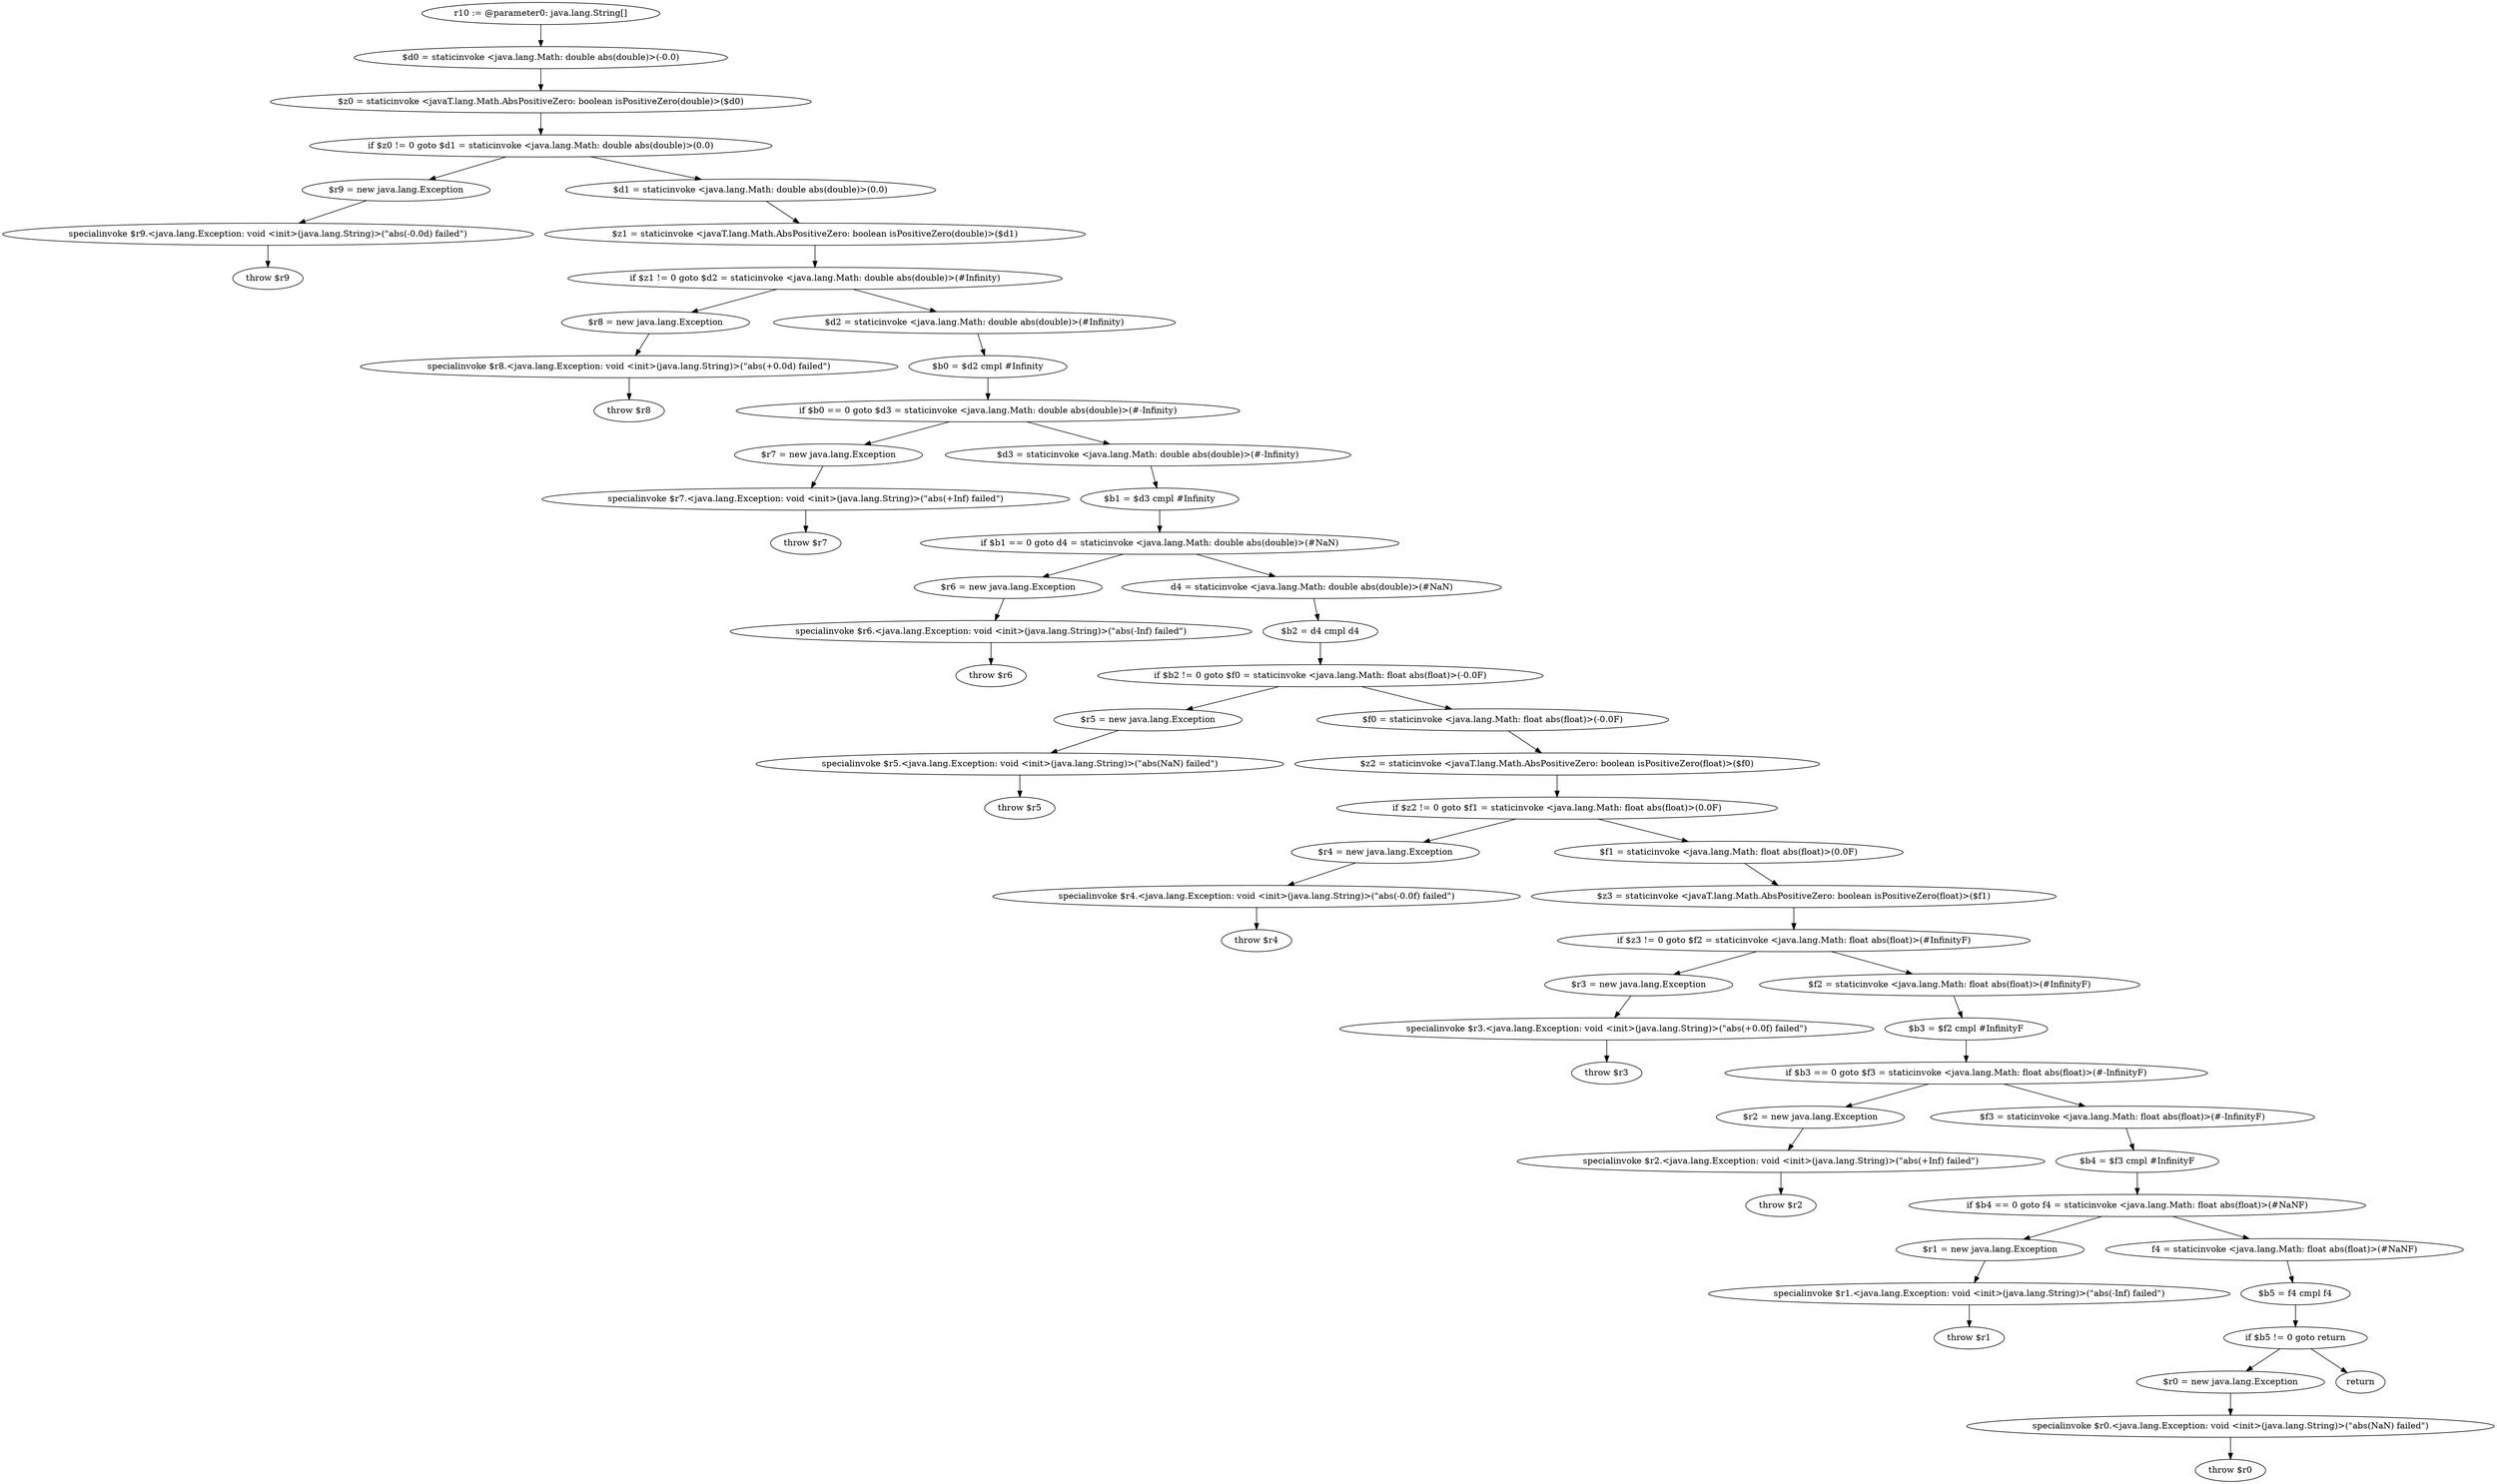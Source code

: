 digraph "unitGraph" {
    "r10 := @parameter0: java.lang.String[]"
    "$d0 = staticinvoke <java.lang.Math: double abs(double)>(-0.0)"
    "$z0 = staticinvoke <javaT.lang.Math.AbsPositiveZero: boolean isPositiveZero(double)>($d0)"
    "if $z0 != 0 goto $d1 = staticinvoke <java.lang.Math: double abs(double)>(0.0)"
    "$r9 = new java.lang.Exception"
    "specialinvoke $r9.<java.lang.Exception: void <init>(java.lang.String)>(\"abs(-0.0d) failed\")"
    "throw $r9"
    "$d1 = staticinvoke <java.lang.Math: double abs(double)>(0.0)"
    "$z1 = staticinvoke <javaT.lang.Math.AbsPositiveZero: boolean isPositiveZero(double)>($d1)"
    "if $z1 != 0 goto $d2 = staticinvoke <java.lang.Math: double abs(double)>(#Infinity)"
    "$r8 = new java.lang.Exception"
    "specialinvoke $r8.<java.lang.Exception: void <init>(java.lang.String)>(\"abs(+0.0d) failed\")"
    "throw $r8"
    "$d2 = staticinvoke <java.lang.Math: double abs(double)>(#Infinity)"
    "$b0 = $d2 cmpl #Infinity"
    "if $b0 == 0 goto $d3 = staticinvoke <java.lang.Math: double abs(double)>(#-Infinity)"
    "$r7 = new java.lang.Exception"
    "specialinvoke $r7.<java.lang.Exception: void <init>(java.lang.String)>(\"abs(+Inf) failed\")"
    "throw $r7"
    "$d3 = staticinvoke <java.lang.Math: double abs(double)>(#-Infinity)"
    "$b1 = $d3 cmpl #Infinity"
    "if $b1 == 0 goto d4 = staticinvoke <java.lang.Math: double abs(double)>(#NaN)"
    "$r6 = new java.lang.Exception"
    "specialinvoke $r6.<java.lang.Exception: void <init>(java.lang.String)>(\"abs(-Inf) failed\")"
    "throw $r6"
    "d4 = staticinvoke <java.lang.Math: double abs(double)>(#NaN)"
    "$b2 = d4 cmpl d4"
    "if $b2 != 0 goto $f0 = staticinvoke <java.lang.Math: float abs(float)>(-0.0F)"
    "$r5 = new java.lang.Exception"
    "specialinvoke $r5.<java.lang.Exception: void <init>(java.lang.String)>(\"abs(NaN) failed\")"
    "throw $r5"
    "$f0 = staticinvoke <java.lang.Math: float abs(float)>(-0.0F)"
    "$z2 = staticinvoke <javaT.lang.Math.AbsPositiveZero: boolean isPositiveZero(float)>($f0)"
    "if $z2 != 0 goto $f1 = staticinvoke <java.lang.Math: float abs(float)>(0.0F)"
    "$r4 = new java.lang.Exception"
    "specialinvoke $r4.<java.lang.Exception: void <init>(java.lang.String)>(\"abs(-0.0f) failed\")"
    "throw $r4"
    "$f1 = staticinvoke <java.lang.Math: float abs(float)>(0.0F)"
    "$z3 = staticinvoke <javaT.lang.Math.AbsPositiveZero: boolean isPositiveZero(float)>($f1)"
    "if $z3 != 0 goto $f2 = staticinvoke <java.lang.Math: float abs(float)>(#InfinityF)"
    "$r3 = new java.lang.Exception"
    "specialinvoke $r3.<java.lang.Exception: void <init>(java.lang.String)>(\"abs(+0.0f) failed\")"
    "throw $r3"
    "$f2 = staticinvoke <java.lang.Math: float abs(float)>(#InfinityF)"
    "$b3 = $f2 cmpl #InfinityF"
    "if $b3 == 0 goto $f3 = staticinvoke <java.lang.Math: float abs(float)>(#-InfinityF)"
    "$r2 = new java.lang.Exception"
    "specialinvoke $r2.<java.lang.Exception: void <init>(java.lang.String)>(\"abs(+Inf) failed\")"
    "throw $r2"
    "$f3 = staticinvoke <java.lang.Math: float abs(float)>(#-InfinityF)"
    "$b4 = $f3 cmpl #InfinityF"
    "if $b4 == 0 goto f4 = staticinvoke <java.lang.Math: float abs(float)>(#NaNF)"
    "$r1 = new java.lang.Exception"
    "specialinvoke $r1.<java.lang.Exception: void <init>(java.lang.String)>(\"abs(-Inf) failed\")"
    "throw $r1"
    "f4 = staticinvoke <java.lang.Math: float abs(float)>(#NaNF)"
    "$b5 = f4 cmpl f4"
    "if $b5 != 0 goto return"
    "$r0 = new java.lang.Exception"
    "specialinvoke $r0.<java.lang.Exception: void <init>(java.lang.String)>(\"abs(NaN) failed\")"
    "throw $r0"
    "return"
    "r10 := @parameter0: java.lang.String[]"->"$d0 = staticinvoke <java.lang.Math: double abs(double)>(-0.0)";
    "$d0 = staticinvoke <java.lang.Math: double abs(double)>(-0.0)"->"$z0 = staticinvoke <javaT.lang.Math.AbsPositiveZero: boolean isPositiveZero(double)>($d0)";
    "$z0 = staticinvoke <javaT.lang.Math.AbsPositiveZero: boolean isPositiveZero(double)>($d0)"->"if $z0 != 0 goto $d1 = staticinvoke <java.lang.Math: double abs(double)>(0.0)";
    "if $z0 != 0 goto $d1 = staticinvoke <java.lang.Math: double abs(double)>(0.0)"->"$r9 = new java.lang.Exception";
    "if $z0 != 0 goto $d1 = staticinvoke <java.lang.Math: double abs(double)>(0.0)"->"$d1 = staticinvoke <java.lang.Math: double abs(double)>(0.0)";
    "$r9 = new java.lang.Exception"->"specialinvoke $r9.<java.lang.Exception: void <init>(java.lang.String)>(\"abs(-0.0d) failed\")";
    "specialinvoke $r9.<java.lang.Exception: void <init>(java.lang.String)>(\"abs(-0.0d) failed\")"->"throw $r9";
    "$d1 = staticinvoke <java.lang.Math: double abs(double)>(0.0)"->"$z1 = staticinvoke <javaT.lang.Math.AbsPositiveZero: boolean isPositiveZero(double)>($d1)";
    "$z1 = staticinvoke <javaT.lang.Math.AbsPositiveZero: boolean isPositiveZero(double)>($d1)"->"if $z1 != 0 goto $d2 = staticinvoke <java.lang.Math: double abs(double)>(#Infinity)";
    "if $z1 != 0 goto $d2 = staticinvoke <java.lang.Math: double abs(double)>(#Infinity)"->"$r8 = new java.lang.Exception";
    "if $z1 != 0 goto $d2 = staticinvoke <java.lang.Math: double abs(double)>(#Infinity)"->"$d2 = staticinvoke <java.lang.Math: double abs(double)>(#Infinity)";
    "$r8 = new java.lang.Exception"->"specialinvoke $r8.<java.lang.Exception: void <init>(java.lang.String)>(\"abs(+0.0d) failed\")";
    "specialinvoke $r8.<java.lang.Exception: void <init>(java.lang.String)>(\"abs(+0.0d) failed\")"->"throw $r8";
    "$d2 = staticinvoke <java.lang.Math: double abs(double)>(#Infinity)"->"$b0 = $d2 cmpl #Infinity";
    "$b0 = $d2 cmpl #Infinity"->"if $b0 == 0 goto $d3 = staticinvoke <java.lang.Math: double abs(double)>(#-Infinity)";
    "if $b0 == 0 goto $d3 = staticinvoke <java.lang.Math: double abs(double)>(#-Infinity)"->"$r7 = new java.lang.Exception";
    "if $b0 == 0 goto $d3 = staticinvoke <java.lang.Math: double abs(double)>(#-Infinity)"->"$d3 = staticinvoke <java.lang.Math: double abs(double)>(#-Infinity)";
    "$r7 = new java.lang.Exception"->"specialinvoke $r7.<java.lang.Exception: void <init>(java.lang.String)>(\"abs(+Inf) failed\")";
    "specialinvoke $r7.<java.lang.Exception: void <init>(java.lang.String)>(\"abs(+Inf) failed\")"->"throw $r7";
    "$d3 = staticinvoke <java.lang.Math: double abs(double)>(#-Infinity)"->"$b1 = $d3 cmpl #Infinity";
    "$b1 = $d3 cmpl #Infinity"->"if $b1 == 0 goto d4 = staticinvoke <java.lang.Math: double abs(double)>(#NaN)";
    "if $b1 == 0 goto d4 = staticinvoke <java.lang.Math: double abs(double)>(#NaN)"->"$r6 = new java.lang.Exception";
    "if $b1 == 0 goto d4 = staticinvoke <java.lang.Math: double abs(double)>(#NaN)"->"d4 = staticinvoke <java.lang.Math: double abs(double)>(#NaN)";
    "$r6 = new java.lang.Exception"->"specialinvoke $r6.<java.lang.Exception: void <init>(java.lang.String)>(\"abs(-Inf) failed\")";
    "specialinvoke $r6.<java.lang.Exception: void <init>(java.lang.String)>(\"abs(-Inf) failed\")"->"throw $r6";
    "d4 = staticinvoke <java.lang.Math: double abs(double)>(#NaN)"->"$b2 = d4 cmpl d4";
    "$b2 = d4 cmpl d4"->"if $b2 != 0 goto $f0 = staticinvoke <java.lang.Math: float abs(float)>(-0.0F)";
    "if $b2 != 0 goto $f0 = staticinvoke <java.lang.Math: float abs(float)>(-0.0F)"->"$r5 = new java.lang.Exception";
    "if $b2 != 0 goto $f0 = staticinvoke <java.lang.Math: float abs(float)>(-0.0F)"->"$f0 = staticinvoke <java.lang.Math: float abs(float)>(-0.0F)";
    "$r5 = new java.lang.Exception"->"specialinvoke $r5.<java.lang.Exception: void <init>(java.lang.String)>(\"abs(NaN) failed\")";
    "specialinvoke $r5.<java.lang.Exception: void <init>(java.lang.String)>(\"abs(NaN) failed\")"->"throw $r5";
    "$f0 = staticinvoke <java.lang.Math: float abs(float)>(-0.0F)"->"$z2 = staticinvoke <javaT.lang.Math.AbsPositiveZero: boolean isPositiveZero(float)>($f0)";
    "$z2 = staticinvoke <javaT.lang.Math.AbsPositiveZero: boolean isPositiveZero(float)>($f0)"->"if $z2 != 0 goto $f1 = staticinvoke <java.lang.Math: float abs(float)>(0.0F)";
    "if $z2 != 0 goto $f1 = staticinvoke <java.lang.Math: float abs(float)>(0.0F)"->"$r4 = new java.lang.Exception";
    "if $z2 != 0 goto $f1 = staticinvoke <java.lang.Math: float abs(float)>(0.0F)"->"$f1 = staticinvoke <java.lang.Math: float abs(float)>(0.0F)";
    "$r4 = new java.lang.Exception"->"specialinvoke $r4.<java.lang.Exception: void <init>(java.lang.String)>(\"abs(-0.0f) failed\")";
    "specialinvoke $r4.<java.lang.Exception: void <init>(java.lang.String)>(\"abs(-0.0f) failed\")"->"throw $r4";
    "$f1 = staticinvoke <java.lang.Math: float abs(float)>(0.0F)"->"$z3 = staticinvoke <javaT.lang.Math.AbsPositiveZero: boolean isPositiveZero(float)>($f1)";
    "$z3 = staticinvoke <javaT.lang.Math.AbsPositiveZero: boolean isPositiveZero(float)>($f1)"->"if $z3 != 0 goto $f2 = staticinvoke <java.lang.Math: float abs(float)>(#InfinityF)";
    "if $z3 != 0 goto $f2 = staticinvoke <java.lang.Math: float abs(float)>(#InfinityF)"->"$r3 = new java.lang.Exception";
    "if $z3 != 0 goto $f2 = staticinvoke <java.lang.Math: float abs(float)>(#InfinityF)"->"$f2 = staticinvoke <java.lang.Math: float abs(float)>(#InfinityF)";
    "$r3 = new java.lang.Exception"->"specialinvoke $r3.<java.lang.Exception: void <init>(java.lang.String)>(\"abs(+0.0f) failed\")";
    "specialinvoke $r3.<java.lang.Exception: void <init>(java.lang.String)>(\"abs(+0.0f) failed\")"->"throw $r3";
    "$f2 = staticinvoke <java.lang.Math: float abs(float)>(#InfinityF)"->"$b3 = $f2 cmpl #InfinityF";
    "$b3 = $f2 cmpl #InfinityF"->"if $b3 == 0 goto $f3 = staticinvoke <java.lang.Math: float abs(float)>(#-InfinityF)";
    "if $b3 == 0 goto $f3 = staticinvoke <java.lang.Math: float abs(float)>(#-InfinityF)"->"$r2 = new java.lang.Exception";
    "if $b3 == 0 goto $f3 = staticinvoke <java.lang.Math: float abs(float)>(#-InfinityF)"->"$f3 = staticinvoke <java.lang.Math: float abs(float)>(#-InfinityF)";
    "$r2 = new java.lang.Exception"->"specialinvoke $r2.<java.lang.Exception: void <init>(java.lang.String)>(\"abs(+Inf) failed\")";
    "specialinvoke $r2.<java.lang.Exception: void <init>(java.lang.String)>(\"abs(+Inf) failed\")"->"throw $r2";
    "$f3 = staticinvoke <java.lang.Math: float abs(float)>(#-InfinityF)"->"$b4 = $f3 cmpl #InfinityF";
    "$b4 = $f3 cmpl #InfinityF"->"if $b4 == 0 goto f4 = staticinvoke <java.lang.Math: float abs(float)>(#NaNF)";
    "if $b4 == 0 goto f4 = staticinvoke <java.lang.Math: float abs(float)>(#NaNF)"->"$r1 = new java.lang.Exception";
    "if $b4 == 0 goto f4 = staticinvoke <java.lang.Math: float abs(float)>(#NaNF)"->"f4 = staticinvoke <java.lang.Math: float abs(float)>(#NaNF)";
    "$r1 = new java.lang.Exception"->"specialinvoke $r1.<java.lang.Exception: void <init>(java.lang.String)>(\"abs(-Inf) failed\")";
    "specialinvoke $r1.<java.lang.Exception: void <init>(java.lang.String)>(\"abs(-Inf) failed\")"->"throw $r1";
    "f4 = staticinvoke <java.lang.Math: float abs(float)>(#NaNF)"->"$b5 = f4 cmpl f4";
    "$b5 = f4 cmpl f4"->"if $b5 != 0 goto return";
    "if $b5 != 0 goto return"->"$r0 = new java.lang.Exception";
    "if $b5 != 0 goto return"->"return";
    "$r0 = new java.lang.Exception"->"specialinvoke $r0.<java.lang.Exception: void <init>(java.lang.String)>(\"abs(NaN) failed\")";
    "specialinvoke $r0.<java.lang.Exception: void <init>(java.lang.String)>(\"abs(NaN) failed\")"->"throw $r0";
}
